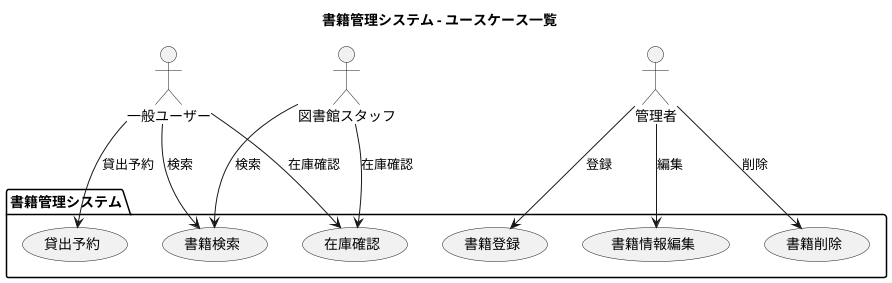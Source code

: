 @startuml
title 書籍管理システム - ユースケース一覧

actor "一般ユーザー" as User
actor "管理者" as Admin
actor "図書館スタッフ" as Staff

package "書籍管理システム" {
    usecase "書籍検索" as UC_Search
    usecase "在庫確認" as UC_CheckStock
    usecase "貸出予約" as UC_Reserve
    usecase "書籍登録" as UC_Register
    usecase "書籍情報編集" as UC_Edit
    usecase "書籍削除" as UC_Delete
}

User --> UC_Search : 検索
User --> UC_CheckStock : 在庫確認
User --> UC_Reserve : 貸出予約

Staff --> UC_Search : 検索
Staff --> UC_CheckStock : 在庫確認

Admin --> UC_Register : 登録
Admin --> UC_Edit : 編集
Admin --> UC_Delete : 削除

@enduml